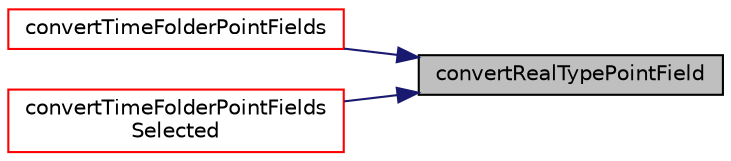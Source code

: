 digraph "convertRealTypePointField"
{
 // LATEX_PDF_SIZE
  edge [fontname="Helvetica",fontsize="10",labelfontname="Helvetica",labelfontsize="10"];
  node [fontname="Helvetica",fontsize="10",shape=record];
  rankdir="RL";
  Node1 [label="convertRealTypePointField",height=0.2,width=0.4,color="black", fillcolor="grey75", style="filled", fontcolor="black",tooltip=" "];
  Node1 -> Node2 [dir="back",color="midnightblue",fontsize="10",style="solid",fontname="Helvetica"];
  Node2 [label="convertTimeFolderPointFields",height=0.2,width=0.4,color="red", fillcolor="white", style="filled",URL="$namespacepFlow_1_1PFtoVTK.html#ae2070895c92a60735eedfd09e0275678",tooltip=" "];
  Node1 -> Node4 [dir="back",color="midnightblue",fontsize="10",style="solid",fontname="Helvetica"];
  Node4 [label="convertTimeFolderPointFields\lSelected",height=0.2,width=0.4,color="red", fillcolor="white", style="filled",URL="$namespacepFlow_1_1PFtoVTK.html#a9c61ea6aa5f8ad3c240cc00666ce9d58",tooltip=" "];
}
